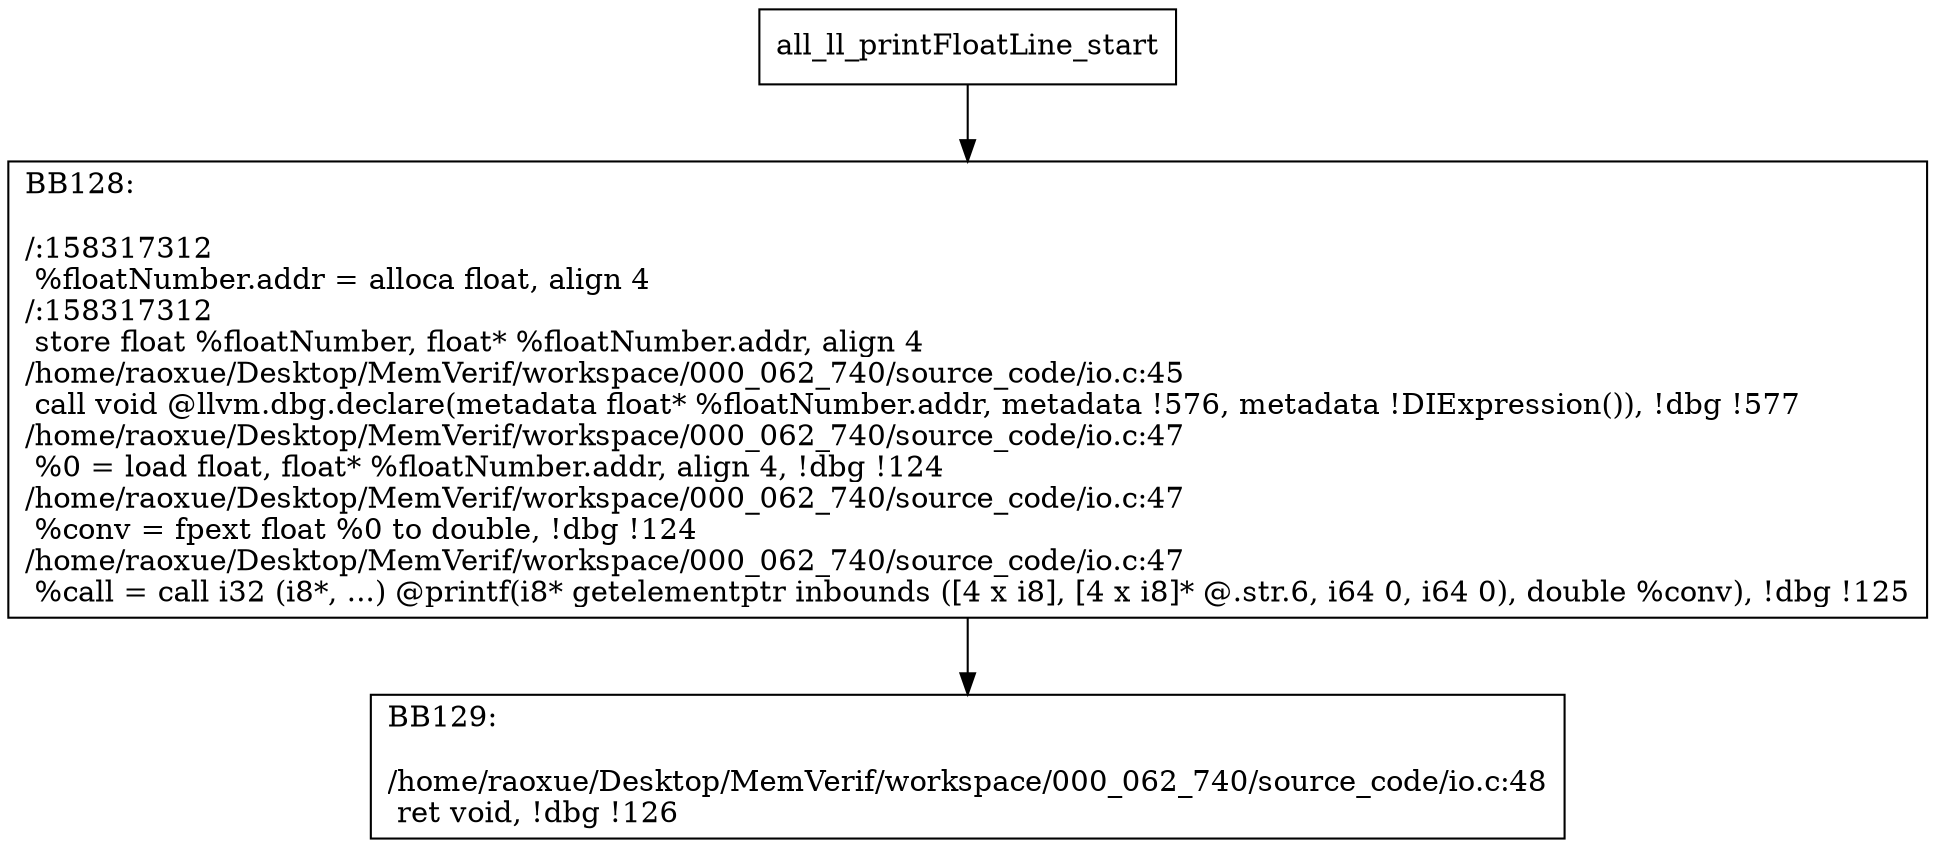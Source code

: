 digraph "CFG for'all_ll_printFloatLine' function" {
	BBall_ll_printFloatLine_start[shape=record,label="{all_ll_printFloatLine_start}"];
	BBall_ll_printFloatLine_start-> all_ll_printFloatLineBB128;
	all_ll_printFloatLineBB128 [shape=record, label="{BB128:\l\l/:158317312\l
  %floatNumber.addr = alloca float, align 4\l
/:158317312\l
  store float %floatNumber, float* %floatNumber.addr, align 4\l
/home/raoxue/Desktop/MemVerif/workspace/000_062_740/source_code/io.c:45\l
  call void @llvm.dbg.declare(metadata float* %floatNumber.addr, metadata !576, metadata !DIExpression()), !dbg !577\l
/home/raoxue/Desktop/MemVerif/workspace/000_062_740/source_code/io.c:47\l
  %0 = load float, float* %floatNumber.addr, align 4, !dbg !124\l
/home/raoxue/Desktop/MemVerif/workspace/000_062_740/source_code/io.c:47\l
  %conv = fpext float %0 to double, !dbg !124\l
/home/raoxue/Desktop/MemVerif/workspace/000_062_740/source_code/io.c:47\l
  %call = call i32 (i8*, ...) @printf(i8* getelementptr inbounds ([4 x i8], [4 x i8]* @.str.6, i64 0, i64 0), double %conv), !dbg !125\l
}"];
	all_ll_printFloatLineBB128-> all_ll_printFloatLineBB129;
	all_ll_printFloatLineBB129 [shape=record, label="{BB129:\l\l/home/raoxue/Desktop/MemVerif/workspace/000_062_740/source_code/io.c:48\l
  ret void, !dbg !126\l
}"];
}
